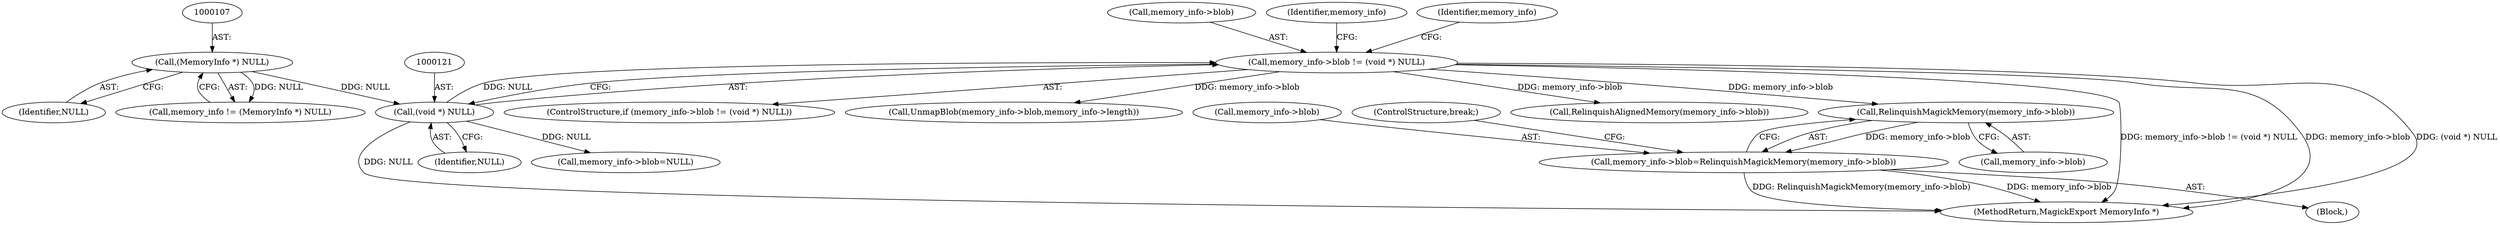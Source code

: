 digraph "0_ImageMagick_0f6fc2d5bf8f500820c3dbcf0d23ee14f2d9f734_0@pointer" {
"1000192" [label="(Call,RelinquishMagickMemory(memory_info->blob))"];
"1000116" [label="(Call,memory_info->blob != (void *) NULL)"];
"1000120" [label="(Call,(void *) NULL)"];
"1000106" [label="(Call,(MemoryInfo *) NULL)"];
"1000188" [label="(Call,memory_info->blob=RelinquishMagickMemory(memory_info->blob))"];
"1000116" [label="(Call,memory_info->blob != (void *) NULL)"];
"1000192" [label="(Call,RelinquishMagickMemory(memory_info->blob))"];
"1000134" [label="(Call,RelinquishAlignedMemory(memory_info->blob))"];
"1000210" [label="(MethodReturn,MagickExport MemoryInfo *)"];
"1000125" [label="(Identifier,memory_info)"];
"1000155" [label="(Call,memory_info->blob=NULL)"];
"1000115" [label="(ControlStructure,if (memory_info->blob != (void *) NULL))"];
"1000120" [label="(Call,(void *) NULL)"];
"1000187" [label="(Block,)"];
"1000108" [label="(Identifier,NULL)"];
"1000117" [label="(Call,memory_info->blob)"];
"1000189" [label="(Call,memory_info->blob)"];
"1000106" [label="(Call,(MemoryInfo *) NULL)"];
"1000196" [label="(ControlStructure,break;)"];
"1000148" [label="(Call,UnmapBlob(memory_info->blob,memory_info->length))"];
"1000122" [label="(Identifier,NULL)"];
"1000188" [label="(Call,memory_info->blob=RelinquishMagickMemory(memory_info->blob))"];
"1000193" [label="(Call,memory_info->blob)"];
"1000104" [label="(Call,memory_info != (MemoryInfo *) NULL)"];
"1000199" [label="(Identifier,memory_info)"];
"1000192" -> "1000188"  [label="AST: "];
"1000192" -> "1000193"  [label="CFG: "];
"1000193" -> "1000192"  [label="AST: "];
"1000188" -> "1000192"  [label="CFG: "];
"1000192" -> "1000188"  [label="DDG: memory_info->blob"];
"1000116" -> "1000192"  [label="DDG: memory_info->blob"];
"1000116" -> "1000115"  [label="AST: "];
"1000116" -> "1000120"  [label="CFG: "];
"1000117" -> "1000116"  [label="AST: "];
"1000120" -> "1000116"  [label="AST: "];
"1000125" -> "1000116"  [label="CFG: "];
"1000199" -> "1000116"  [label="CFG: "];
"1000116" -> "1000210"  [label="DDG: memory_info->blob"];
"1000116" -> "1000210"  [label="DDG: (void *) NULL"];
"1000116" -> "1000210"  [label="DDG: memory_info->blob != (void *) NULL"];
"1000120" -> "1000116"  [label="DDG: NULL"];
"1000116" -> "1000134"  [label="DDG: memory_info->blob"];
"1000116" -> "1000148"  [label="DDG: memory_info->blob"];
"1000120" -> "1000122"  [label="CFG: "];
"1000121" -> "1000120"  [label="AST: "];
"1000122" -> "1000120"  [label="AST: "];
"1000120" -> "1000210"  [label="DDG: NULL"];
"1000106" -> "1000120"  [label="DDG: NULL"];
"1000120" -> "1000155"  [label="DDG: NULL"];
"1000106" -> "1000104"  [label="AST: "];
"1000106" -> "1000108"  [label="CFG: "];
"1000107" -> "1000106"  [label="AST: "];
"1000108" -> "1000106"  [label="AST: "];
"1000104" -> "1000106"  [label="CFG: "];
"1000106" -> "1000104"  [label="DDG: NULL"];
"1000188" -> "1000187"  [label="AST: "];
"1000189" -> "1000188"  [label="AST: "];
"1000196" -> "1000188"  [label="CFG: "];
"1000188" -> "1000210"  [label="DDG: memory_info->blob"];
"1000188" -> "1000210"  [label="DDG: RelinquishMagickMemory(memory_info->blob)"];
}
